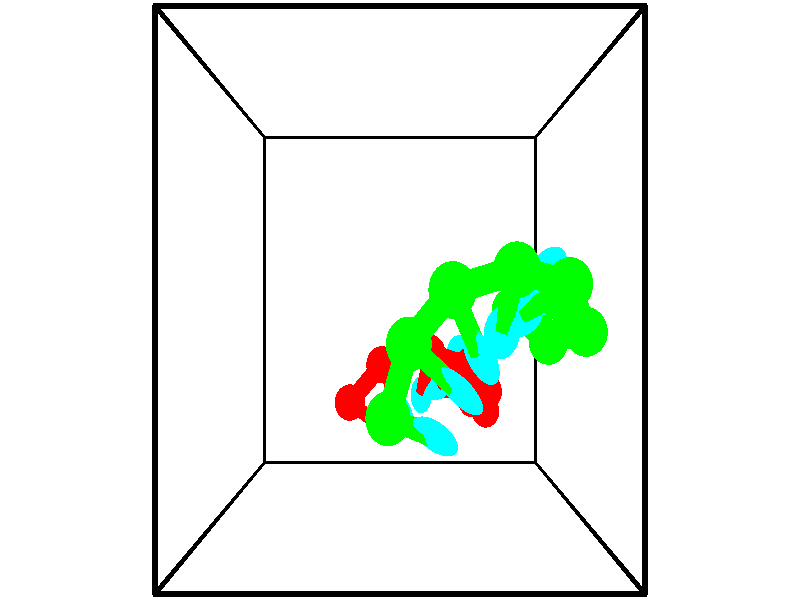 // switches for output
#declare DRAW_BASES = 1; // possible values are 0, 1; only relevant for DNA ribbons
#declare DRAW_BASES_TYPE = 3; // possible values are 1, 2, 3; only relevant for DNA ribbons
#declare DRAW_FOG = 0; // set to 1 to enable fog

#include "colors.inc"

#include "transforms.inc"
background { rgb <1, 1, 1>}

#default {
   normal{
       ripples 0.25
       frequency 0.20
       turbulence 0.2
       lambda 5
   }
	finish {
		phong 0.1
		phong_size 40.
	}
}

// original window dimensions: 1024x640


// camera settings

camera {
	sky <-0, 1, 0>
	up <-0, 1, 0>
	right 1.6 * <1, 0, 0>
	location <2.5, 2.5, 11.1562>
	look_at <2.5, 2.5, 2.5>
	direction <0, 0, -8.6562>
	angle 67.0682
}


# declare cpy_camera_pos = <2.5, 2.5, 11.1562>;
# if (DRAW_FOG = 1)
fog {
	fog_type 2
	up vnormalize(cpy_camera_pos)
	color rgbt<1,1,1,0.3>
	distance 1e-5
	fog_alt 3e-3
	fog_offset 4
}
# end


// LIGHTS

# declare lum = 6;
global_settings {
	ambient_light rgb lum * <0.05, 0.05, 0.05>
	max_trace_level 15
}# declare cpy_direct_light_amount = 0.25;
light_source
{	1000 * <-1, -1, 1>,
	rgb lum * cpy_direct_light_amount
	parallel
}

light_source
{	1000 * <1, 1, -1>,
	rgb lum * cpy_direct_light_amount
	parallel
}

// strand 0

// nucleotide -1

// particle -1
sphere {
	<1.666350, 1.078624, 1.107690> 0.250000
	pigment { color rgbt <1,0,0,0> }
	no_shadow
}
cylinder {
	<1.970146, 0.926643, 1.318901>,  <2.152424, 0.835455, 1.445628>, 0.100000
	pigment { color rgbt <1,0,0,0> }
	no_shadow
}
cylinder {
	<1.970146, 0.926643, 1.318901>,  <1.666350, 1.078624, 1.107690>, 0.100000
	pigment { color rgbt <1,0,0,0> }
	no_shadow
}

// particle -1
sphere {
	<1.970146, 0.926643, 1.318901> 0.100000
	pigment { color rgbt <1,0,0,0> }
	no_shadow
}
sphere {
	0, 1
	scale<0.080000,0.200000,0.300000>
	matrix <0.625446, 0.649686, -0.432118,
		-0.178867, 0.658442, 0.731068,
		0.759489, -0.379952, 0.528027,
		2.197993, 0.812658, 1.477309>
	pigment { color rgbt <0,1,1,0> }
	no_shadow
}
cylinder {
	<2.204805, 1.627399, 1.384402>,  <1.666350, 1.078624, 1.107690>, 0.130000
	pigment { color rgbt <1,0,0,0> }
	no_shadow
}

// nucleotide -1

// particle -1
sphere {
	<2.204805, 1.627399, 1.384402> 0.250000
	pigment { color rgbt <1,0,0,0> }
	no_shadow
}
cylinder {
	<2.387680, 1.276703, 1.324661>,  <2.497405, 1.066285, 1.288817>, 0.100000
	pigment { color rgbt <1,0,0,0> }
	no_shadow
}
cylinder {
	<2.387680, 1.276703, 1.324661>,  <2.204805, 1.627399, 1.384402>, 0.100000
	pigment { color rgbt <1,0,0,0> }
	no_shadow
}

// particle -1
sphere {
	<2.387680, 1.276703, 1.324661> 0.100000
	pigment { color rgbt <1,0,0,0> }
	no_shadow
}
sphere {
	0, 1
	scale<0.080000,0.200000,0.300000>
	matrix <0.608624, 0.430875, -0.666276,
		0.648503, 0.213714, 0.730596,
		0.457188, -0.876740, -0.149352,
		2.524836, 1.013681, 1.279856>
	pigment { color rgbt <0,1,1,0> }
	no_shadow
}
cylinder {
	<2.982472, 1.784744, 1.422844>,  <2.204805, 1.627399, 1.384402>, 0.130000
	pigment { color rgbt <1,0,0,0> }
	no_shadow
}

// nucleotide -1

// particle -1
sphere {
	<2.982472, 1.784744, 1.422844> 0.250000
	pigment { color rgbt <1,0,0,0> }
	no_shadow
}
cylinder {
	<2.909431, 1.440269, 1.233101>,  <2.865607, 1.233585, 1.119255>, 0.100000
	pigment { color rgbt <1,0,0,0> }
	no_shadow
}
cylinder {
	<2.909431, 1.440269, 1.233101>,  <2.982472, 1.784744, 1.422844>, 0.100000
	pigment { color rgbt <1,0,0,0> }
	no_shadow
}

// particle -1
sphere {
	<2.909431, 1.440269, 1.233101> 0.100000
	pigment { color rgbt <1,0,0,0> }
	no_shadow
}
sphere {
	0, 1
	scale<0.080000,0.200000,0.300000>
	matrix <0.583608, 0.293336, -0.757203,
		0.791238, -0.415106, 0.449031,
		-0.182602, -0.861186, -0.474357,
		2.854651, 1.181914, 1.090794>
	pigment { color rgbt <0,1,1,0> }
	no_shadow
}
cylinder {
	<3.644414, 1.582532, 1.083069>,  <2.982472, 1.784744, 1.422844>, 0.130000
	pigment { color rgbt <1,0,0,0> }
	no_shadow
}

// nucleotide -1

// particle -1
sphere {
	<3.644414, 1.582532, 1.083069> 0.250000
	pigment { color rgbt <1,0,0,0> }
	no_shadow
}
cylinder {
	<3.360764, 1.400475, 0.867668>,  <3.190573, 1.291240, 0.738428>, 0.100000
	pigment { color rgbt <1,0,0,0> }
	no_shadow
}
cylinder {
	<3.360764, 1.400475, 0.867668>,  <3.644414, 1.582532, 1.083069>, 0.100000
	pigment { color rgbt <1,0,0,0> }
	no_shadow
}

// particle -1
sphere {
	<3.360764, 1.400475, 0.867668> 0.100000
	pigment { color rgbt <1,0,0,0> }
	no_shadow
}
sphere {
	0, 1
	scale<0.080000,0.200000,0.300000>
	matrix <0.477891, 0.251296, -0.841707,
		0.518422, -0.854221, 0.039309,
		-0.709126, -0.455145, -0.538502,
		3.148026, 1.263931, 0.706118>
	pigment { color rgbt <0,1,1,0> }
	no_shadow
}
cylinder {
	<4.023644, 1.172290, 0.630118>,  <3.644414, 1.582532, 1.083069>, 0.130000
	pigment { color rgbt <1,0,0,0> }
	no_shadow
}

// nucleotide -1

// particle -1
sphere {
	<4.023644, 1.172290, 0.630118> 0.250000
	pigment { color rgbt <1,0,0,0> }
	no_shadow
}
cylinder {
	<3.667953, 1.244820, 0.462120>,  <3.454539, 1.288338, 0.361321>, 0.100000
	pigment { color rgbt <1,0,0,0> }
	no_shadow
}
cylinder {
	<3.667953, 1.244820, 0.462120>,  <4.023644, 1.172290, 0.630118>, 0.100000
	pigment { color rgbt <1,0,0,0> }
	no_shadow
}

// particle -1
sphere {
	<3.667953, 1.244820, 0.462120> 0.100000
	pigment { color rgbt <1,0,0,0> }
	no_shadow
}
sphere {
	0, 1
	scale<0.080000,0.200000,0.300000>
	matrix <0.456070, 0.279744, -0.844833,
		-0.035699, -0.942796, -0.331453,
		-0.889228, 0.181325, -0.419995,
		3.401185, 1.299217, 0.336122>
	pigment { color rgbt <0,1,1,0> }
	no_shadow
}
cylinder {
	<4.079983, 0.789401, 0.004623>,  <4.023644, 1.172290, 0.630118>, 0.130000
	pigment { color rgbt <1,0,0,0> }
	no_shadow
}

// nucleotide -1

// particle -1
sphere {
	<4.079983, 0.789401, 0.004623> 0.250000
	pigment { color rgbt <1,0,0,0> }
	no_shadow
}
cylinder {
	<3.801826, 1.075806, -0.019897>,  <3.634933, 1.247649, -0.034610>, 0.100000
	pigment { color rgbt <1,0,0,0> }
	no_shadow
}
cylinder {
	<3.801826, 1.075806, -0.019897>,  <4.079983, 0.789401, 0.004623>, 0.100000
	pigment { color rgbt <1,0,0,0> }
	no_shadow
}

// particle -1
sphere {
	<3.801826, 1.075806, -0.019897> 0.100000
	pigment { color rgbt <1,0,0,0> }
	no_shadow
}
sphere {
	0, 1
	scale<0.080000,0.200000,0.300000>
	matrix <0.457279, 0.375073, -0.806360,
		-0.554371, -0.588767, -0.588240,
		-0.695391, 0.716012, -0.061301,
		3.593209, 1.290609, -0.038288>
	pigment { color rgbt <0,1,1,0> }
	no_shadow
}
cylinder {
	<3.896658, 0.840007, -0.671067>,  <4.079983, 0.789401, 0.004623>, 0.130000
	pigment { color rgbt <1,0,0,0> }
	no_shadow
}

// nucleotide -1

// particle -1
sphere {
	<3.896658, 0.840007, -0.671067> 0.250000
	pigment { color rgbt <1,0,0,0> }
	no_shadow
}
cylinder {
	<3.755341, 1.197151, -0.559364>,  <3.670550, 1.411438, -0.492342>, 0.100000
	pigment { color rgbt <1,0,0,0> }
	no_shadow
}
cylinder {
	<3.755341, 1.197151, -0.559364>,  <3.896658, 0.840007, -0.671067>, 0.100000
	pigment { color rgbt <1,0,0,0> }
	no_shadow
}

// particle -1
sphere {
	<3.755341, 1.197151, -0.559364> 0.100000
	pigment { color rgbt <1,0,0,0> }
	no_shadow
}
sphere {
	0, 1
	scale<0.080000,0.200000,0.300000>
	matrix <0.212615, 0.367329, -0.905464,
		-0.911032, -0.260520, -0.319611,
		-0.353293, 0.892860, 0.279258,
		3.649353, 1.465009, -0.475587>
	pigment { color rgbt <0,1,1,0> }
	no_shadow
}
cylinder {
	<3.466558, 1.070706, -1.257317>,  <3.896658, 0.840007, -0.671067>, 0.130000
	pigment { color rgbt <1,0,0,0> }
	no_shadow
}

// nucleotide -1

// particle -1
sphere {
	<3.466558, 1.070706, -1.257317> 0.250000
	pigment { color rgbt <1,0,0,0> }
	no_shadow
}
cylinder {
	<3.566177, 1.404991, -1.061539>,  <3.625949, 1.605562, -0.944072>, 0.100000
	pigment { color rgbt <1,0,0,0> }
	no_shadow
}
cylinder {
	<3.566177, 1.404991, -1.061539>,  <3.466558, 1.070706, -1.257317>, 0.100000
	pigment { color rgbt <1,0,0,0> }
	no_shadow
}

// particle -1
sphere {
	<3.566177, 1.404991, -1.061539> 0.100000
	pigment { color rgbt <1,0,0,0> }
	no_shadow
}
sphere {
	0, 1
	scale<0.080000,0.200000,0.300000>
	matrix <0.329901, 0.401942, -0.854171,
		-0.910571, 0.374200, -0.175599,
		0.249050, 0.835714, 0.489446,
		3.640892, 1.655705, -0.914705>
	pigment { color rgbt <0,1,1,0> }
	no_shadow
}
// strand 1

// nucleotide -1

// particle -1
sphere {
	<4.022629, 2.383780, 2.798145> 0.250000
	pigment { color rgbt <0,1,0,0> }
	no_shadow
}
cylinder {
	<4.280254, 2.645782, 2.956207>,  <4.434829, 2.802984, 3.051045>, 0.100000
	pigment { color rgbt <0,1,0,0> }
	no_shadow
}
cylinder {
	<4.280254, 2.645782, 2.956207>,  <4.022629, 2.383780, 2.798145>, 0.100000
	pigment { color rgbt <0,1,0,0> }
	no_shadow
}

// particle -1
sphere {
	<4.280254, 2.645782, 2.956207> 0.100000
	pigment { color rgbt <0,1,0,0> }
	no_shadow
}
sphere {
	0, 1
	scale<0.080000,0.200000,0.300000>
	matrix <-0.438356, -0.107324, 0.892371,
		0.626919, -0.747962, 0.218003,
		0.644063, 0.655007, 0.395157,
		4.473473, 2.842285, 3.074754>
	pigment { color rgbt <0,1,1,0> }
	no_shadow
}
cylinder {
	<4.447079, 2.041793, 3.224713>,  <4.022629, 2.383780, 2.798145>, 0.130000
	pigment { color rgbt <0,1,0,0> }
	no_shadow
}

// nucleotide -1

// particle -1
sphere {
	<4.447079, 2.041793, 3.224713> 0.250000
	pigment { color rgbt <0,1,0,0> }
	no_shadow
}
cylinder {
	<4.348591, 2.415985, 3.326103>,  <4.289498, 2.640501, 3.386938>, 0.100000
	pigment { color rgbt <0,1,0,0> }
	no_shadow
}
cylinder {
	<4.348591, 2.415985, 3.326103>,  <4.447079, 2.041793, 3.224713>, 0.100000
	pigment { color rgbt <0,1,0,0> }
	no_shadow
}

// particle -1
sphere {
	<4.348591, 2.415985, 3.326103> 0.100000
	pigment { color rgbt <0,1,0,0> }
	no_shadow
}
sphere {
	0, 1
	scale<0.080000,0.200000,0.300000>
	matrix <-0.538862, -0.349510, 0.766467,
		0.805608, 0.052131, 0.590151,
		-0.246220, 0.935482, 0.253476,
		4.274725, 2.696630, 3.402146>
	pigment { color rgbt <0,1,1,0> }
	no_shadow
}
cylinder {
	<4.731273, 2.181926, 3.906928>,  <4.447079, 2.041793, 3.224713>, 0.130000
	pigment { color rgbt <0,1,0,0> }
	no_shadow
}

// nucleotide -1

// particle -1
sphere {
	<4.731273, 2.181926, 3.906928> 0.250000
	pigment { color rgbt <0,1,0,0> }
	no_shadow
}
cylinder {
	<4.402462, 2.395157, 3.826828>,  <4.205175, 2.523095, 3.778768>, 0.100000
	pigment { color rgbt <0,1,0,0> }
	no_shadow
}
cylinder {
	<4.402462, 2.395157, 3.826828>,  <4.731273, 2.181926, 3.906928>, 0.100000
	pigment { color rgbt <0,1,0,0> }
	no_shadow
}

// particle -1
sphere {
	<4.402462, 2.395157, 3.826828> 0.100000
	pigment { color rgbt <0,1,0,0> }
	no_shadow
}
sphere {
	0, 1
	scale<0.080000,0.200000,0.300000>
	matrix <-0.501277, -0.510561, 0.698604,
		0.270170, 0.674652, 0.686915,
		-0.822027, 0.533077, -0.200249,
		4.155854, 2.555080, 3.766753>
	pigment { color rgbt <0,1,1,0> }
	no_shadow
}
cylinder {
	<4.381021, 2.646060, 4.458457>,  <4.731273, 2.181926, 3.906928>, 0.130000
	pigment { color rgbt <0,1,0,0> }
	no_shadow
}

// nucleotide -1

// particle -1
sphere {
	<4.381021, 2.646060, 4.458457> 0.250000
	pigment { color rgbt <0,1,0,0> }
	no_shadow
}
cylinder {
	<4.116058, 2.468033, 4.217415>,  <3.957081, 2.361217, 4.072790>, 0.100000
	pigment { color rgbt <0,1,0,0> }
	no_shadow
}
cylinder {
	<4.116058, 2.468033, 4.217415>,  <4.381021, 2.646060, 4.458457>, 0.100000
	pigment { color rgbt <0,1,0,0> }
	no_shadow
}

// particle -1
sphere {
	<4.116058, 2.468033, 4.217415> 0.100000
	pigment { color rgbt <0,1,0,0> }
	no_shadow
}
sphere {
	0, 1
	scale<0.080000,0.200000,0.300000>
	matrix <-0.467117, -0.383488, 0.796705,
		-0.585679, 0.809230, 0.046126,
		-0.662406, -0.445067, -0.602606,
		3.917336, 2.334513, 4.036633>
	pigment { color rgbt <0,1,1,0> }
	no_shadow
}
cylinder {
	<3.734634, 2.765831, 4.771696>,  <4.381021, 2.646060, 4.458457>, 0.130000
	pigment { color rgbt <0,1,0,0> }
	no_shadow
}

// nucleotide -1

// particle -1
sphere {
	<3.734634, 2.765831, 4.771696> 0.250000
	pigment { color rgbt <0,1,0,0> }
	no_shadow
}
cylinder {
	<3.681225, 2.436844, 4.550529>,  <3.649179, 2.239451, 4.417830>, 0.100000
	pigment { color rgbt <0,1,0,0> }
	no_shadow
}
cylinder {
	<3.681225, 2.436844, 4.550529>,  <3.734634, 2.765831, 4.771696>, 0.100000
	pigment { color rgbt <0,1,0,0> }
	no_shadow
}

// particle -1
sphere {
	<3.681225, 2.436844, 4.550529> 0.100000
	pigment { color rgbt <0,1,0,0> }
	no_shadow
}
sphere {
	0, 1
	scale<0.080000,0.200000,0.300000>
	matrix <-0.358832, -0.479935, 0.800563,
		-0.923803, 0.305297, -0.231046,
		-0.133522, -0.822469, -0.552916,
		3.641168, 2.190103, 4.384655>
	pigment { color rgbt <0,1,1,0> }
	no_shadow
}
cylinder {
	<3.045985, 2.586653, 4.886425>,  <3.734634, 2.765831, 4.771696>, 0.130000
	pigment { color rgbt <0,1,0,0> }
	no_shadow
}

// nucleotide -1

// particle -1
sphere {
	<3.045985, 2.586653, 4.886425> 0.250000
	pigment { color rgbt <0,1,0,0> }
	no_shadow
}
cylinder {
	<3.228531, 2.246735, 4.780914>,  <3.338058, 2.042783, 4.717608>, 0.100000
	pigment { color rgbt <0,1,0,0> }
	no_shadow
}
cylinder {
	<3.228531, 2.246735, 4.780914>,  <3.045985, 2.586653, 4.886425>, 0.100000
	pigment { color rgbt <0,1,0,0> }
	no_shadow
}

// particle -1
sphere {
	<3.228531, 2.246735, 4.780914> 0.100000
	pigment { color rgbt <0,1,0,0> }
	no_shadow
}
sphere {
	0, 1
	scale<0.080000,0.200000,0.300000>
	matrix <-0.628765, -0.517748, 0.580165,
		-0.629591, -0.098913, -0.770604,
		0.456365, -0.849796, -0.263777,
		3.365440, 1.991796, 4.701781>
	pigment { color rgbt <0,1,1,0> }
	no_shadow
}
cylinder {
	<2.595995, 2.099170, 4.575927>,  <3.045985, 2.586653, 4.886425>, 0.130000
	pigment { color rgbt <0,1,0,0> }
	no_shadow
}

// nucleotide -1

// particle -1
sphere {
	<2.595995, 2.099170, 4.575927> 0.250000
	pigment { color rgbt <0,1,0,0> }
	no_shadow
}
cylinder {
	<2.900425, 1.870209, 4.697990>,  <3.083083, 1.732832, 4.771229>, 0.100000
	pigment { color rgbt <0,1,0,0> }
	no_shadow
}
cylinder {
	<2.900425, 1.870209, 4.697990>,  <2.595995, 2.099170, 4.575927>, 0.100000
	pigment { color rgbt <0,1,0,0> }
	no_shadow
}

// particle -1
sphere {
	<2.900425, 1.870209, 4.697990> 0.100000
	pigment { color rgbt <0,1,0,0> }
	no_shadow
}
sphere {
	0, 1
	scale<0.080000,0.200000,0.300000>
	matrix <-0.640818, -0.590516, 0.490554,
		-0.100593, -0.568899, -0.816232,
		0.761074, -0.572402, 0.305159,
		3.128747, 1.698488, 4.789538>
	pigment { color rgbt <0,1,1,0> }
	no_shadow
}
cylinder {
	<2.368143, 1.408364, 4.487147>,  <2.595995, 2.099170, 4.575927>, 0.130000
	pigment { color rgbt <0,1,0,0> }
	no_shadow
}

// nucleotide -1

// particle -1
sphere {
	<2.368143, 1.408364, 4.487147> 0.250000
	pigment { color rgbt <0,1,0,0> }
	no_shadow
}
cylinder {
	<2.644596, 1.368607, 4.773491>,  <2.810468, 1.344752, 4.945297>, 0.100000
	pigment { color rgbt <0,1,0,0> }
	no_shadow
}
cylinder {
	<2.644596, 1.368607, 4.773491>,  <2.368143, 1.408364, 4.487147>, 0.100000
	pigment { color rgbt <0,1,0,0> }
	no_shadow
}

// particle -1
sphere {
	<2.644596, 1.368607, 4.773491> 0.100000
	pigment { color rgbt <0,1,0,0> }
	no_shadow
}
sphere {
	0, 1
	scale<0.080000,0.200000,0.300000>
	matrix <-0.626255, -0.576768, 0.524541,
		0.360750, -0.810839, -0.460869,
		0.691133, -0.099393, 0.715860,
		2.851936, 1.338789, 4.988249>
	pigment { color rgbt <0,1,1,0> }
	no_shadow
}
// box output
cylinder {
	<0.000000, 0.000000, 0.000000>,  <5.000000, 0.000000, 0.000000>, 0.025000
	pigment { color rgbt <0,0,0,0> }
	no_shadow
}
cylinder {
	<0.000000, 0.000000, 0.000000>,  <0.000000, 5.000000, 0.000000>, 0.025000
	pigment { color rgbt <0,0,0,0> }
	no_shadow
}
cylinder {
	<0.000000, 0.000000, 0.000000>,  <0.000000, 0.000000, 5.000000>, 0.025000
	pigment { color rgbt <0,0,0,0> }
	no_shadow
}
cylinder {
	<5.000000, 5.000000, 5.000000>,  <0.000000, 5.000000, 5.000000>, 0.025000
	pigment { color rgbt <0,0,0,0> }
	no_shadow
}
cylinder {
	<5.000000, 5.000000, 5.000000>,  <5.000000, 0.000000, 5.000000>, 0.025000
	pigment { color rgbt <0,0,0,0> }
	no_shadow
}
cylinder {
	<5.000000, 5.000000, 5.000000>,  <5.000000, 5.000000, 0.000000>, 0.025000
	pigment { color rgbt <0,0,0,0> }
	no_shadow
}
cylinder {
	<0.000000, 0.000000, 5.000000>,  <0.000000, 5.000000, 5.000000>, 0.025000
	pigment { color rgbt <0,0,0,0> }
	no_shadow
}
cylinder {
	<0.000000, 0.000000, 5.000000>,  <5.000000, 0.000000, 5.000000>, 0.025000
	pigment { color rgbt <0,0,0,0> }
	no_shadow
}
cylinder {
	<5.000000, 5.000000, 0.000000>,  <0.000000, 5.000000, 0.000000>, 0.025000
	pigment { color rgbt <0,0,0,0> }
	no_shadow
}
cylinder {
	<5.000000, 5.000000, 0.000000>,  <5.000000, 0.000000, 0.000000>, 0.025000
	pigment { color rgbt <0,0,0,0> }
	no_shadow
}
cylinder {
	<5.000000, 0.000000, 5.000000>,  <5.000000, 0.000000, 0.000000>, 0.025000
	pigment { color rgbt <0,0,0,0> }
	no_shadow
}
cylinder {
	<0.000000, 5.000000, 0.000000>,  <0.000000, 5.000000, 5.000000>, 0.025000
	pigment { color rgbt <0,0,0,0> }
	no_shadow
}
// end of box output
